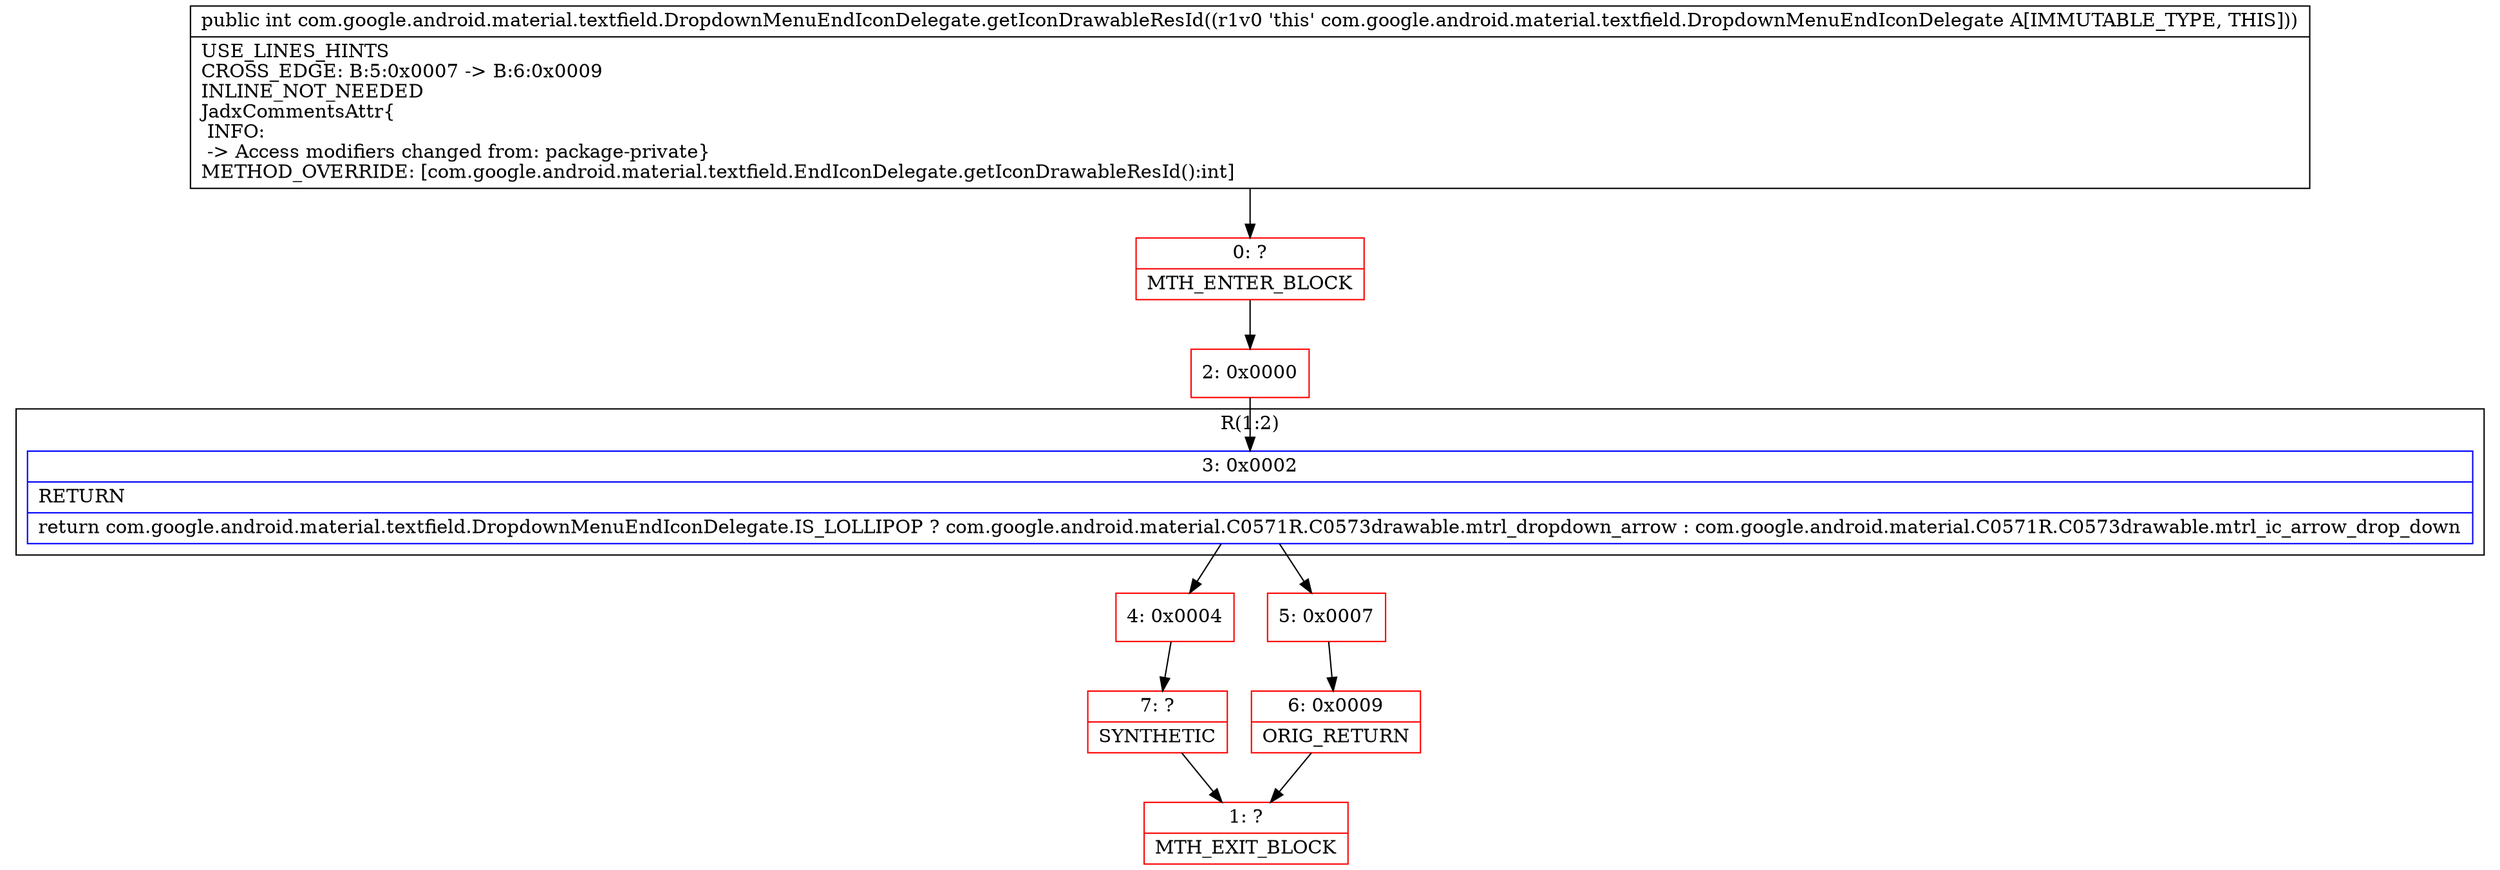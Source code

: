 digraph "CFG forcom.google.android.material.textfield.DropdownMenuEndIconDelegate.getIconDrawableResId()I" {
subgraph cluster_Region_1658494025 {
label = "R(1:2)";
node [shape=record,color=blue];
Node_3 [shape=record,label="{3\:\ 0x0002|RETURN\l|return com.google.android.material.textfield.DropdownMenuEndIconDelegate.IS_LOLLIPOP ? com.google.android.material.C0571R.C0573drawable.mtrl_dropdown_arrow : com.google.android.material.C0571R.C0573drawable.mtrl_ic_arrow_drop_down\l}"];
}
Node_0 [shape=record,color=red,label="{0\:\ ?|MTH_ENTER_BLOCK\l}"];
Node_2 [shape=record,color=red,label="{2\:\ 0x0000}"];
Node_4 [shape=record,color=red,label="{4\:\ 0x0004}"];
Node_7 [shape=record,color=red,label="{7\:\ ?|SYNTHETIC\l}"];
Node_1 [shape=record,color=red,label="{1\:\ ?|MTH_EXIT_BLOCK\l}"];
Node_5 [shape=record,color=red,label="{5\:\ 0x0007}"];
Node_6 [shape=record,color=red,label="{6\:\ 0x0009|ORIG_RETURN\l}"];
MethodNode[shape=record,label="{public int com.google.android.material.textfield.DropdownMenuEndIconDelegate.getIconDrawableResId((r1v0 'this' com.google.android.material.textfield.DropdownMenuEndIconDelegate A[IMMUTABLE_TYPE, THIS]))  | USE_LINES_HINTS\lCROSS_EDGE: B:5:0x0007 \-\> B:6:0x0009\lINLINE_NOT_NEEDED\lJadxCommentsAttr\{\l INFO: \l \-\> Access modifiers changed from: package\-private\}\lMETHOD_OVERRIDE: [com.google.android.material.textfield.EndIconDelegate.getIconDrawableResId():int]\l}"];
MethodNode -> Node_0;Node_3 -> Node_4;
Node_3 -> Node_5;
Node_0 -> Node_2;
Node_2 -> Node_3;
Node_4 -> Node_7;
Node_7 -> Node_1;
Node_5 -> Node_6;
Node_6 -> Node_1;
}

